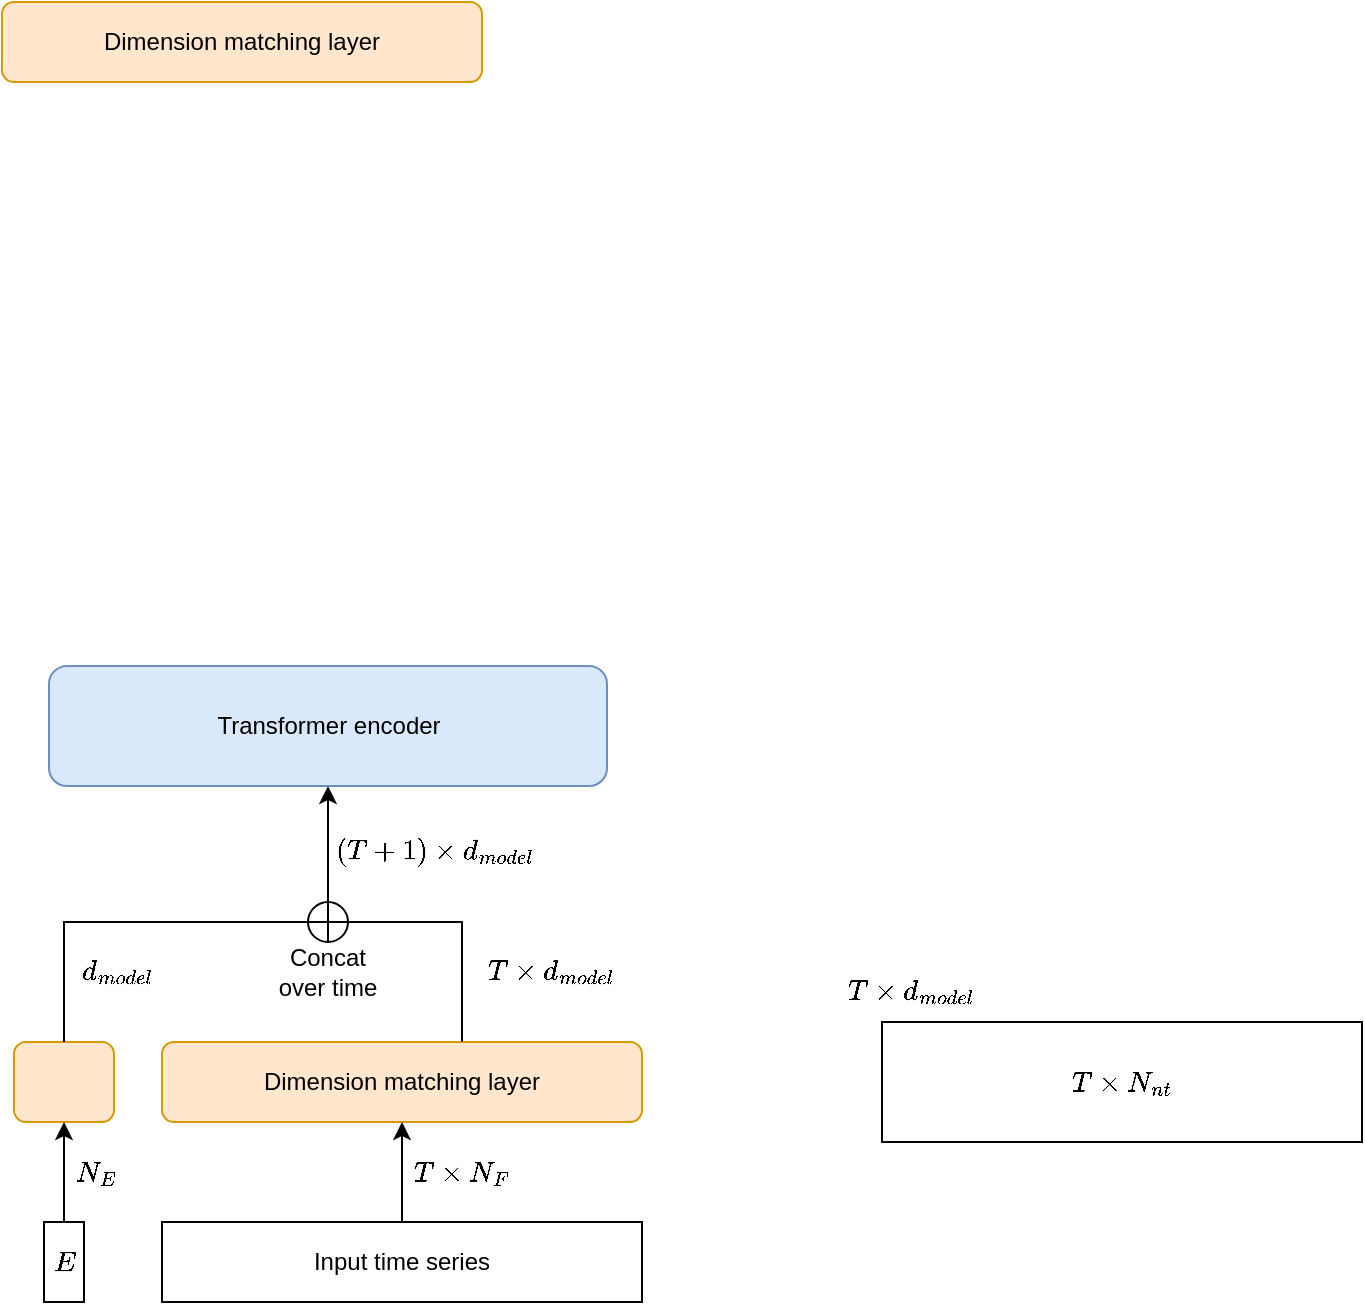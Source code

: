 <mxfile version="23.1.0" type="github">
  <diagram name="Page-1" id="ZrENTzr3K45VspEdxDzP">
    <mxGraphModel dx="824" dy="434" grid="1" gridSize="10" guides="1" tooltips="1" connect="1" arrows="1" fold="1" page="1" pageScale="1" pageWidth="850" pageHeight="1100" math="1" shadow="0">
      <root>
        <mxCell id="0" />
        <mxCell id="1" parent="0" />
        <mxCell id="vCqHwj_-bdeTduItDin3-1" value="Input time series" style="rounded=0;whiteSpace=wrap;html=1;" vertex="1" parent="1">
          <mxGeometry x="100" y="630" width="240" height="40" as="geometry" />
        </mxCell>
        <mxCell id="vCqHwj_-bdeTduItDin3-2" value="$$T \times N_{nt}$$" style="rounded=0;whiteSpace=wrap;html=1;" vertex="1" parent="1">
          <mxGeometry x="460" y="530" width="240" height="60" as="geometry" />
        </mxCell>
        <mxCell id="vCqHwj_-bdeTduItDin3-3" value="$$E$$" style="rounded=0;whiteSpace=wrap;html=1;" vertex="1" parent="1">
          <mxGeometry x="41" y="630" width="20" height="40" as="geometry" />
        </mxCell>
        <mxCell id="vCqHwj_-bdeTduItDin3-4" value="Dimension matching layer" style="rounded=1;whiteSpace=wrap;html=1;fillColor=#ffe6cc;strokeColor=#d79b00;" vertex="1" parent="1">
          <mxGeometry x="100" y="540" width="240" height="40" as="geometry" />
        </mxCell>
        <mxCell id="vCqHwj_-bdeTduItDin3-5" value="" style="endArrow=classic;html=1;rounded=0;exitX=0.5;exitY=0;exitDx=0;exitDy=0;entryX=0.5;entryY=1;entryDx=0;entryDy=0;" edge="1" parent="1" source="vCqHwj_-bdeTduItDin3-1" target="vCqHwj_-bdeTduItDin3-4">
          <mxGeometry width="50" height="50" relative="1" as="geometry">
            <mxPoint x="260" y="590" as="sourcePoint" />
            <mxPoint x="310" y="540" as="targetPoint" />
          </mxGeometry>
        </mxCell>
        <mxCell id="vCqHwj_-bdeTduItDin3-6" value="$$T \times N_F$$" style="text;html=1;strokeColor=none;fillColor=none;align=center;verticalAlign=middle;whiteSpace=wrap;rounded=0;" vertex="1" parent="1">
          <mxGeometry x="220" y="590" width="60" height="30" as="geometry" />
        </mxCell>
        <mxCell id="vCqHwj_-bdeTduItDin3-7" value="Dimension matching layer" style="rounded=1;whiteSpace=wrap;html=1;fillColor=#ffe6cc;strokeColor=#d79b00;" vertex="1" parent="1">
          <mxGeometry x="20" y="20" width="240" height="40" as="geometry" />
        </mxCell>
        <mxCell id="vCqHwj_-bdeTduItDin3-8" value="" style="rounded=1;whiteSpace=wrap;html=1;fillColor=#ffe6cc;strokeColor=#d79b00;" vertex="1" parent="1">
          <mxGeometry x="26" y="540" width="50" height="40" as="geometry" />
        </mxCell>
        <mxCell id="vCqHwj_-bdeTduItDin3-9" value="" style="endArrow=classic;html=1;rounded=0;exitX=0.5;exitY=0;exitDx=0;exitDy=0;entryX=0.5;entryY=1;entryDx=0;entryDy=0;" edge="1" parent="1" source="vCqHwj_-bdeTduItDin3-3" target="vCqHwj_-bdeTduItDin3-8">
          <mxGeometry width="50" height="50" relative="1" as="geometry">
            <mxPoint x="116" y="690" as="sourcePoint" />
            <mxPoint x="166" y="640" as="targetPoint" />
          </mxGeometry>
        </mxCell>
        <mxCell id="vCqHwj_-bdeTduItDin3-10" value="$$N_E$$" style="text;html=1;strokeColor=none;fillColor=none;align=center;verticalAlign=middle;whiteSpace=wrap;rounded=0;" vertex="1" parent="1">
          <mxGeometry x="50" y="590" width="35" height="30" as="geometry" />
        </mxCell>
        <mxCell id="vCqHwj_-bdeTduItDin3-12" value="" style="endArrow=classic;html=1;rounded=0;exitX=0.5;exitY=0;exitDx=0;exitDy=0;entryX=0.5;entryY=1;entryDx=0;entryDy=0;" edge="1" parent="1" source="vCqHwj_-bdeTduItDin3-8" target="vCqHwj_-bdeTduItDin3-29">
          <mxGeometry width="50" height="50" relative="1" as="geometry">
            <mxPoint x="170" y="580" as="sourcePoint" />
            <mxPoint x="183" y="410" as="targetPoint" />
            <Array as="points">
              <mxPoint x="51" y="480" />
              <mxPoint x="183" y="480" />
            </Array>
          </mxGeometry>
        </mxCell>
        <mxCell id="vCqHwj_-bdeTduItDin3-16" value="$$d_{model}$$" style="text;html=1;strokeColor=none;fillColor=none;align=center;verticalAlign=middle;whiteSpace=wrap;rounded=0;" vertex="1" parent="1">
          <mxGeometry x="60" y="490" width="35" height="30" as="geometry" />
        </mxCell>
        <mxCell id="vCqHwj_-bdeTduItDin3-18" value="$$T \times d_{model}$$" style="text;html=1;strokeColor=none;fillColor=none;align=center;verticalAlign=middle;whiteSpace=wrap;rounded=0;" vertex="1" parent="1">
          <mxGeometry x="260" y="490" width="70" height="30" as="geometry" />
        </mxCell>
        <mxCell id="vCqHwj_-bdeTduItDin3-20" value="" style="verticalLabelPosition=bottom;verticalAlign=top;html=1;shape=mxgraph.flowchart.summing_function;" vertex="1" parent="1">
          <mxGeometry x="173" y="470" width="20" height="20" as="geometry" />
        </mxCell>
        <mxCell id="vCqHwj_-bdeTduItDin3-24" value="$$T \times d_{model}$$" style="text;html=1;strokeColor=none;fillColor=none;align=center;verticalAlign=middle;whiteSpace=wrap;rounded=0;" vertex="1" parent="1">
          <mxGeometry x="440" y="500" width="70" height="30" as="geometry" />
        </mxCell>
        <mxCell id="vCqHwj_-bdeTduItDin3-26" value="Concat&lt;br&gt;over time" style="text;html=1;strokeColor=none;fillColor=none;align=center;verticalAlign=middle;whiteSpace=wrap;rounded=0;" vertex="1" parent="1">
          <mxGeometry x="148" y="490" width="70" height="30" as="geometry" />
        </mxCell>
        <mxCell id="vCqHwj_-bdeTduItDin3-27" value="$$(T + 1) \times d_{model}$$" style="text;html=1;strokeColor=none;fillColor=none;align=center;verticalAlign=middle;whiteSpace=wrap;rounded=0;" vertex="1" parent="1">
          <mxGeometry x="201" y="430" width="70" height="30" as="geometry" />
        </mxCell>
        <mxCell id="vCqHwj_-bdeTduItDin3-29" value="Transformer encoder" style="rounded=1;whiteSpace=wrap;html=1;fillColor=#dae8fc;strokeColor=#6c8ebf;" vertex="1" parent="1">
          <mxGeometry x="43.5" y="352" width="279" height="60" as="geometry" />
        </mxCell>
        <mxCell id="vCqHwj_-bdeTduItDin3-31" value="" style="endArrow=none;html=1;rounded=0;exitX=0.625;exitY=-0.005;exitDx=0;exitDy=0;exitPerimeter=0;entryX=1;entryY=0.5;entryDx=0;entryDy=0;entryPerimeter=0;" edge="1" parent="1" source="vCqHwj_-bdeTduItDin3-4" target="vCqHwj_-bdeTduItDin3-20">
          <mxGeometry width="50" height="50" relative="1" as="geometry">
            <mxPoint x="140" y="420" as="sourcePoint" />
            <mxPoint x="190" y="370" as="targetPoint" />
            <Array as="points">
              <mxPoint x="250" y="480" />
            </Array>
          </mxGeometry>
        </mxCell>
      </root>
    </mxGraphModel>
  </diagram>
</mxfile>
